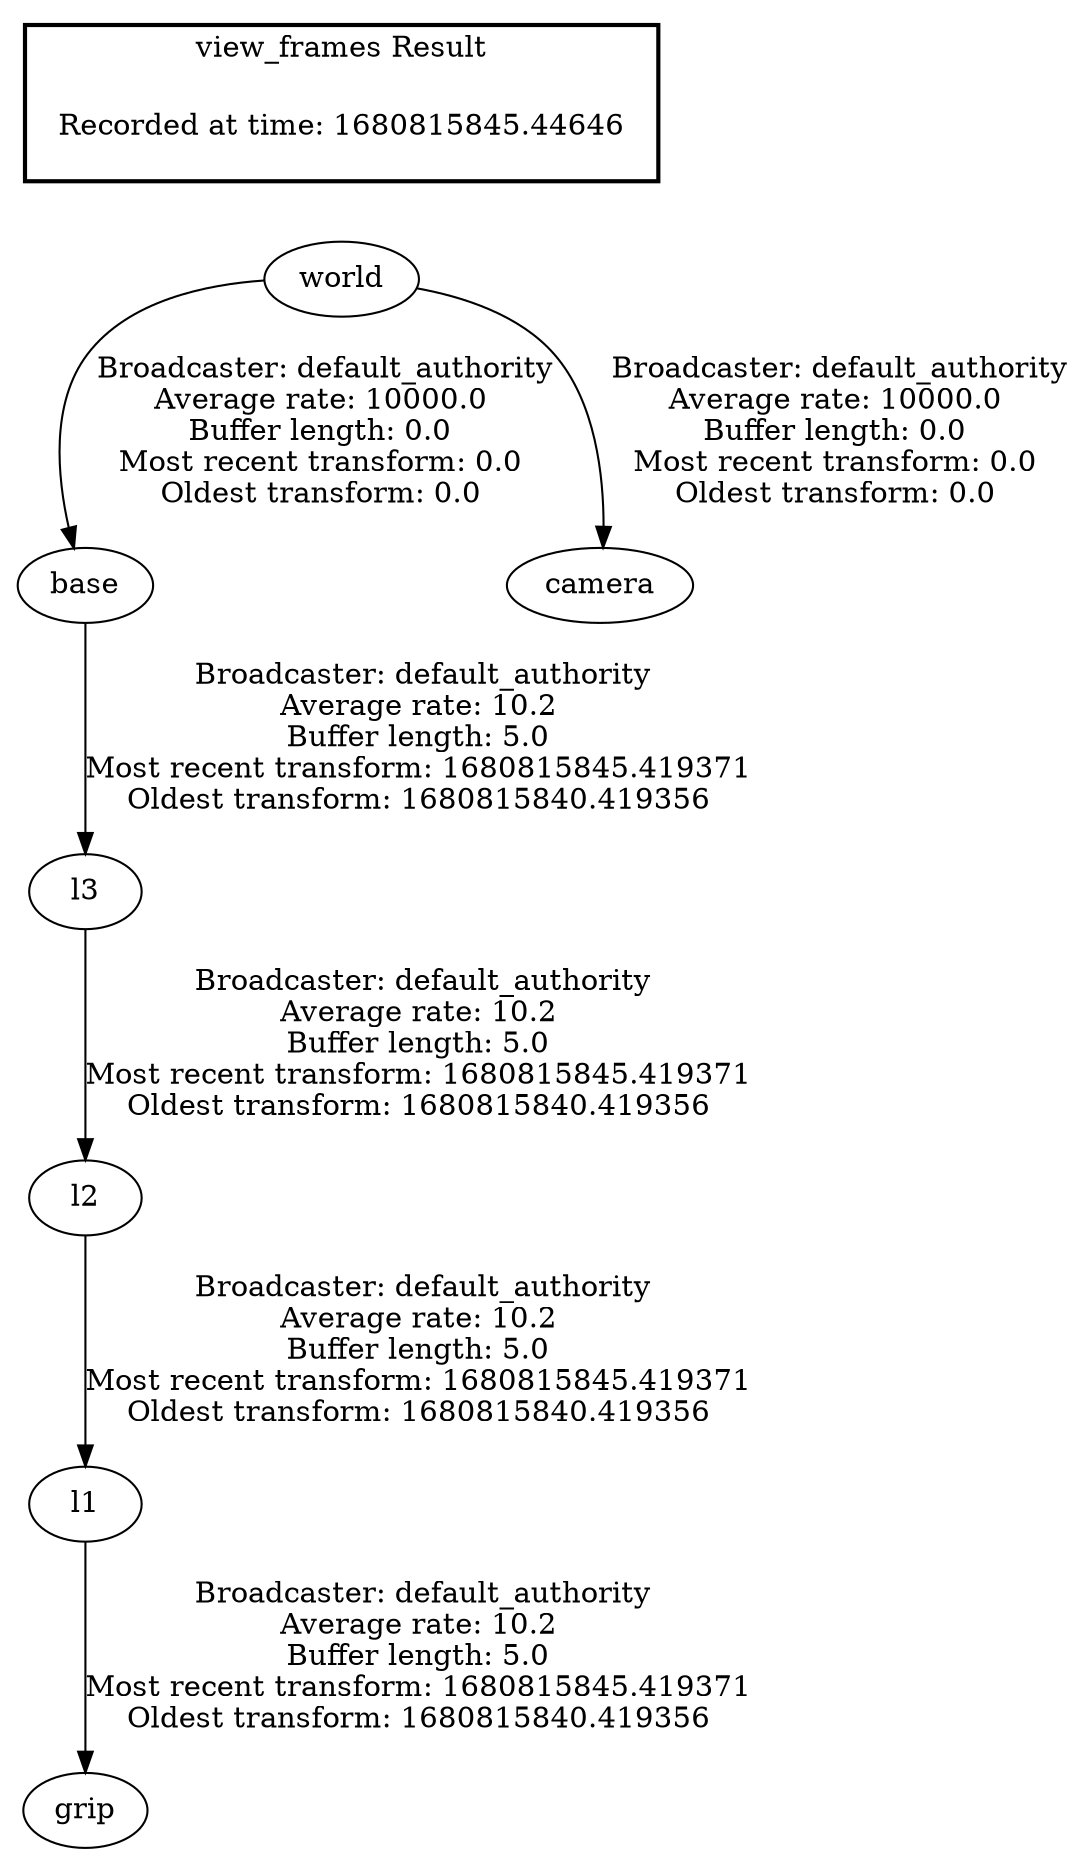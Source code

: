 digraph G {
"world" -> "base"[label=" Broadcaster: default_authority\nAverage rate: 10000.0\nBuffer length: 0.0\nMost recent transform: 0.0\nOldest transform: 0.0\n"];
"world" -> "camera"[label=" Broadcaster: default_authority\nAverage rate: 10000.0\nBuffer length: 0.0\nMost recent transform: 0.0\nOldest transform: 0.0\n"];
"base" -> "l3"[label=" Broadcaster: default_authority\nAverage rate: 10.2\nBuffer length: 5.0\nMost recent transform: 1680815845.419371\nOldest transform: 1680815840.419356\n"];
"l1" -> "grip"[label=" Broadcaster: default_authority\nAverage rate: 10.2\nBuffer length: 5.0\nMost recent transform: 1680815845.419371\nOldest transform: 1680815840.419356\n"];
"l2" -> "l1"[label=" Broadcaster: default_authority\nAverage rate: 10.2\nBuffer length: 5.0\nMost recent transform: 1680815845.419371\nOldest transform: 1680815840.419356\n"];
"l3" -> "l2"[label=" Broadcaster: default_authority\nAverage rate: 10.2\nBuffer length: 5.0\nMost recent transform: 1680815845.419371\nOldest transform: 1680815840.419356\n"];
edge [style=invis];
 subgraph cluster_legend { style=bold; color=black; label ="view_frames Result";
"Recorded at time: 1680815845.44646"[ shape=plaintext ] ;
}->"world";
}